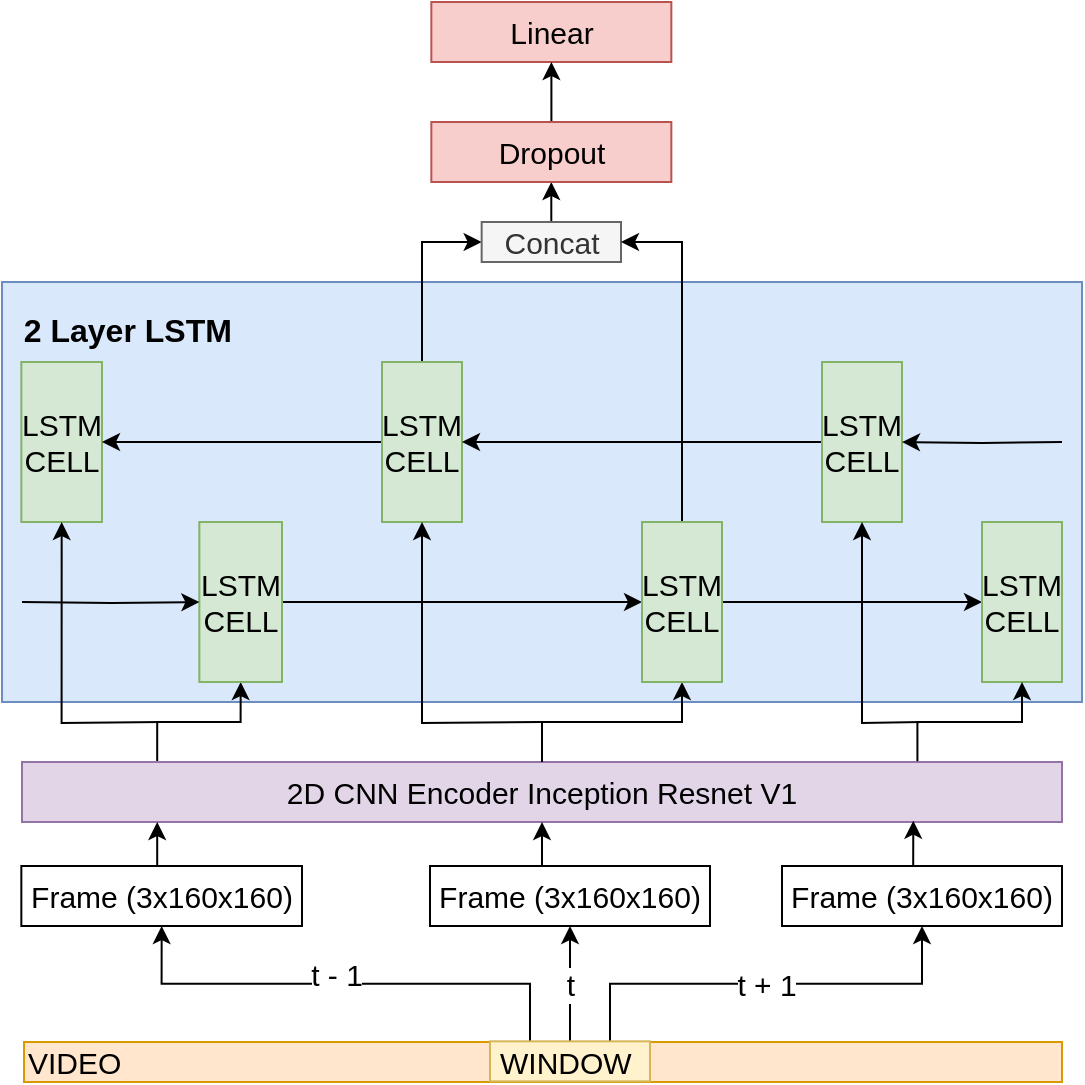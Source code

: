 <mxfile version="12.6.2" type="device"><diagram id="kFkTJWzV-NSt1Fxby4Gg" name="Page-1"><mxGraphModel dx="988" dy="631" grid="1" gridSize="10" guides="1" tooltips="1" connect="1" arrows="1" fold="1" page="1" pageScale="1" pageWidth="850" pageHeight="1100" math="0" shadow="0"><root><mxCell id="0"/><mxCell id="1" parent="0"/><mxCell id="_RKcm5ElNQOQAwjPBPU3-63" value="&lt;h1&gt;&lt;b style=&quot;font-size: 12px&quot;&gt;&lt;font style=&quot;font-size: 16px&quot;&gt;&lt;br&gt;&lt;/font&gt;&lt;/b&gt;&lt;/h1&gt;&lt;h1&gt;&lt;b style=&quot;font-size: 12px&quot;&gt;&lt;font style=&quot;font-size: 16px&quot;&gt;&amp;nbsp; 2 Layer LSTM&lt;/font&gt;&lt;/b&gt;&lt;br&gt;&lt;/h1&gt;&lt;div&gt;&lt;b style=&quot;font-size: 12px&quot;&gt;&lt;font style=&quot;font-size: 16px&quot;&gt;&lt;br&gt;&lt;/font&gt;&lt;/b&gt;&lt;/div&gt;&lt;div&gt;&lt;b style=&quot;font-size: 12px&quot;&gt;&lt;font style=&quot;font-size: 16px&quot;&gt;&lt;br&gt;&lt;/font&gt;&lt;/b&gt;&lt;/div&gt;&lt;div&gt;&lt;b style=&quot;font-size: 12px&quot;&gt;&lt;font style=&quot;font-size: 16px&quot;&gt;&lt;br&gt;&lt;/font&gt;&lt;/b&gt;&lt;/div&gt;&lt;div&gt;&lt;b style=&quot;font-size: 12px&quot;&gt;&lt;font style=&quot;font-size: 16px&quot;&gt;&lt;br&gt;&lt;/font&gt;&lt;/b&gt;&lt;/div&gt;&lt;div&gt;&lt;b style=&quot;font-size: 12px&quot;&gt;&lt;font style=&quot;font-size: 16px&quot;&gt;&lt;br&gt;&lt;/font&gt;&lt;/b&gt;&lt;/div&gt;&lt;div&gt;&lt;b style=&quot;font-size: 12px&quot;&gt;&lt;font style=&quot;font-size: 16px&quot;&gt;&lt;br&gt;&lt;/font&gt;&lt;/b&gt;&lt;/div&gt;&lt;div&gt;&lt;b style=&quot;font-size: 12px&quot;&gt;&lt;font style=&quot;font-size: 16px&quot;&gt;&lt;br&gt;&lt;/font&gt;&lt;/b&gt;&lt;/div&gt;&lt;div&gt;&lt;b style=&quot;font-size: 12px&quot;&gt;&lt;font style=&quot;font-size: 16px&quot;&gt;&lt;br&gt;&lt;/font&gt;&lt;/b&gt;&lt;/div&gt;&lt;div&gt;&lt;b style=&quot;font-size: 12px&quot;&gt;&lt;font style=&quot;font-size: 16px&quot;&gt;&lt;br&gt;&lt;/font&gt;&lt;/b&gt;&lt;/div&gt;&lt;div&gt;&lt;b style=&quot;font-size: 12px&quot;&gt;&lt;font style=&quot;font-size: 16px&quot;&gt;&lt;br&gt;&lt;/font&gt;&lt;/b&gt;&lt;/div&gt;&lt;div&gt;&lt;b style=&quot;font-size: 12px&quot;&gt;&lt;font style=&quot;font-size: 16px&quot;&gt;&lt;br&gt;&lt;/font&gt;&lt;/b&gt;&lt;/div&gt;" style="rounded=0;whiteSpace=wrap;html=1;fontSize=12;fillColor=#dae8fc;strokeColor=#6c8ebf;align=left;" parent="1" vertex="1"><mxGeometry x="150" y="680" width="540" height="210" as="geometry"/></mxCell><mxCell id="wErY14mIC9FJ_7ddgnWq-17" value="" style="edgeStyle=orthogonalEdgeStyle;rounded=0;orthogonalLoop=1;jettySize=auto;html=1;exitX=0.13;exitY=0.01;exitDx=0;exitDy=0;entryX=0.5;entryY=1;entryDx=0;entryDy=0;endSize=6;verticalAlign=middle;fontSize=12;exitPerimeter=0;" parent="1" source="wErY14mIC9FJ_7ddgnWq-2" target="5XWZL8sE1FQSnF04Pm9t-5" edge="1"><mxGeometry relative="1" as="geometry"><mxPoint x="232.67" y="932" as="sourcePoint"/><mxPoint x="232.337" y="902.333" as="targetPoint"/></mxGeometry></mxCell><mxCell id="wErY14mIC9FJ_7ddgnWq-2" value="2D CNN Encoder Inception Resnet V1" style="rounded=0;whiteSpace=wrap;html=1;fillColor=#e1d5e7;strokeColor=#9673a6;imageAspect=1;fontSize=15;" parent="1" vertex="1"><mxGeometry x="160" y="920" width="520" height="30" as="geometry"/></mxCell><mxCell id="5XWZL8sE1FQSnF04Pm9t-20" style="edgeStyle=orthogonalEdgeStyle;rounded=0;orthogonalLoop=1;jettySize=auto;html=1;exitX=0.5;exitY=0;exitDx=0;exitDy=0;entryX=0.13;entryY=1;entryDx=0;entryDy=0;entryPerimeter=0;" parent="1" source="wErY14mIC9FJ_7ddgnWq-3" target="wErY14mIC9FJ_7ddgnWq-2" edge="1"><mxGeometry relative="1" as="geometry"/></mxCell><mxCell id="wErY14mIC9FJ_7ddgnWq-3" value="Frame (3x160x160)" style="rounded=0;whiteSpace=wrap;html=1;fontSize=15;" parent="1" vertex="1"><mxGeometry x="159.67" y="972" width="140.33" height="30" as="geometry"/></mxCell><mxCell id="_RKcm5ElNQOQAwjPBPU3-4" value="" style="edgeStyle=orthogonalEdgeStyle;rounded=0;orthogonalLoop=1;jettySize=auto;html=1;exitX=0.5;exitY=0;exitDx=0;exitDy=0;entryX=0.5;entryY=1;entryDx=0;entryDy=0;endSize=6;verticalAlign=middle;fontSize=12;" parent="1" source="wErY14mIC9FJ_7ddgnWq-2" target="5XWZL8sE1FQSnF04Pm9t-9" edge="1"><mxGeometry relative="1" as="geometry"><mxPoint x="432.67" y="932" as="sourcePoint"/><mxPoint x="433" y="902" as="targetPoint"/></mxGeometry></mxCell><mxCell id="5XWZL8sE1FQSnF04Pm9t-19" style="edgeStyle=orthogonalEdgeStyle;rounded=0;orthogonalLoop=1;jettySize=auto;html=1;exitX=0.5;exitY=0;exitDx=0;exitDy=0;entryX=0.5;entryY=1;entryDx=0;entryDy=0;" parent="1" source="_RKcm5ElNQOQAwjPBPU3-7" target="wErY14mIC9FJ_7ddgnWq-2" edge="1"><mxGeometry relative="1" as="geometry"/></mxCell><mxCell id="_RKcm5ElNQOQAwjPBPU3-7" value="Frame (3x160x160)" style="rounded=0;whiteSpace=wrap;html=1;fontSize=15;" parent="1" vertex="1"><mxGeometry x="364" y="972" width="140" height="30" as="geometry"/></mxCell><mxCell id="_RKcm5ElNQOQAwjPBPU3-9" value="&lt;span style=&quot;font-size: 12px&quot;&gt;256x17x17&lt;/span&gt;" style="edgeStyle=orthogonalEdgeStyle;rounded=0;orthogonalLoop=1;jettySize=auto;html=1;exitX=0.5;exitY=0;exitDx=0;exitDy=0;entryX=0.5;entryY=1;entryDx=0;entryDy=0;" parent="1" edge="1"><mxGeometry relative="1" as="geometry"><mxPoint x="433" y="842" as="targetPoint"/></mxGeometry></mxCell><mxCell id="5XWZL8sE1FQSnF04Pm9t-18" style="edgeStyle=orthogonalEdgeStyle;rounded=0;orthogonalLoop=1;jettySize=auto;html=1;exitX=0.5;exitY=0;exitDx=0;exitDy=0;entryX=0.857;entryY=0.978;entryDx=0;entryDy=0;entryPerimeter=0;" parent="1" source="_RKcm5ElNQOQAwjPBPU3-14" target="wErY14mIC9FJ_7ddgnWq-2" edge="1"><mxGeometry relative="1" as="geometry"/></mxCell><mxCell id="_RKcm5ElNQOQAwjPBPU3-14" value="Frame (3x160x160)" style="rounded=0;whiteSpace=wrap;html=1;fontSize=15;" parent="1" vertex="1"><mxGeometry x="540" y="972" width="140" height="30" as="geometry"/></mxCell><mxCell id="_RKcm5ElNQOQAwjPBPU3-18" value="256x17x17" style="edgeStyle=orthogonalEdgeStyle;rounded=0;orthogonalLoop=1;jettySize=auto;html=1;exitX=0.5;exitY=0;exitDx=0;exitDy=0;entryX=0.5;entryY=1;entryDx=0;entryDy=0;endSize=6;verticalAlign=middle;fontSize=12;" parent="1" edge="1"><mxGeometry relative="1" as="geometry"><mxPoint x="709.667" y="580.333" as="targetPoint"/></mxGeometry></mxCell><mxCell id="_RKcm5ElNQOQAwjPBPU3-20" value="" style="edgeStyle=orthogonalEdgeStyle;rounded=0;orthogonalLoop=1;jettySize=auto;html=1;exitX=0.5;exitY=0;exitDx=0;exitDy=0;entryX=0.5;entryY=1;entryDx=0;entryDy=0;" parent="1" edge="1"><mxGeometry relative="1" as="geometry"><mxPoint x="709.667" y="640.333" as="targetPoint"/></mxGeometry></mxCell><mxCell id="_RKcm5ElNQOQAwjPBPU3-23" value="&lt;span style=&quot;font-size: 12px&quot;&gt;256x17x17&lt;/span&gt;" style="edgeStyle=orthogonalEdgeStyle;rounded=0;orthogonalLoop=1;jettySize=auto;html=1;exitX=0.5;exitY=0;exitDx=0;exitDy=0;entryX=0.5;entryY=1;entryDx=0;entryDy=0;" parent="1" edge="1"><mxGeometry relative="1" as="geometry"><mxPoint x="709.667" y="520.333" as="targetPoint"/></mxGeometry></mxCell><mxCell id="_RKcm5ElNQOQAwjPBPU3-54" value="VIDEO" style="rounded=0;whiteSpace=wrap;html=1;fontSize=15;align=left;fillColor=#ffe6cc;strokeColor=#d79b00;" parent="1" vertex="1"><mxGeometry x="161" y="1060" width="519" height="20" as="geometry"/></mxCell><mxCell id="_RKcm5ElNQOQAwjPBPU3-59" style="edgeStyle=orthogonalEdgeStyle;rounded=0;orthogonalLoop=1;jettySize=auto;html=1;exitX=0.25;exitY=0;exitDx=0;exitDy=0;entryX=0.5;entryY=1;entryDx=0;entryDy=0;fontSize=12;" parent="1" source="_RKcm5ElNQOQAwjPBPU3-56" target="wErY14mIC9FJ_7ddgnWq-3" edge="1"><mxGeometry relative="1" as="geometry"/></mxCell><mxCell id="_RKcm5ElNQOQAwjPBPU3-62" value="t - 1" style="text;html=1;align=center;verticalAlign=middle;resizable=0;points=[];labelBackgroundColor=#ffffff;fontSize=15;" parent="_RKcm5ElNQOQAwjPBPU3-59" vertex="1" connectable="0"><mxGeometry x="0.043" y="-5" relative="1" as="geometry"><mxPoint as="offset"/></mxGeometry></mxCell><mxCell id="_RKcm5ElNQOQAwjPBPU3-60" value="t" style="edgeStyle=orthogonalEdgeStyle;rounded=0;orthogonalLoop=1;jettySize=auto;html=1;exitX=0.5;exitY=0;exitDx=0;exitDy=0;entryX=0.5;entryY=1;entryDx=0;entryDy=0;fontSize=15;" parent="1" source="_RKcm5ElNQOQAwjPBPU3-56" target="_RKcm5ElNQOQAwjPBPU3-7" edge="1"><mxGeometry relative="1" as="geometry"/></mxCell><mxCell id="_RKcm5ElNQOQAwjPBPU3-61" value="t + 1" style="edgeStyle=orthogonalEdgeStyle;rounded=0;orthogonalLoop=1;jettySize=auto;html=1;exitX=0.75;exitY=0;exitDx=0;exitDy=0;entryX=0.5;entryY=1;entryDx=0;entryDy=0;fontSize=15;" parent="1" source="_RKcm5ElNQOQAwjPBPU3-56" target="_RKcm5ElNQOQAwjPBPU3-14" edge="1"><mxGeometry relative="1" as="geometry"/></mxCell><mxCell id="_RKcm5ElNQOQAwjPBPU3-56" value="WINDOW&amp;nbsp;" style="rounded=0;whiteSpace=wrap;html=1;fontSize=15;fillColor=#fff2cc;strokeColor=#d6b656;" parent="1" vertex="1"><mxGeometry x="394" y="1059.67" width="80" height="20" as="geometry"/></mxCell><mxCell id="5XWZL8sE1FQSnF04Pm9t-11" style="edgeStyle=orthogonalEdgeStyle;rounded=0;orthogonalLoop=1;jettySize=auto;html=1;exitX=1;exitY=0.5;exitDx=0;exitDy=0;entryX=0;entryY=0.5;entryDx=0;entryDy=0;" parent="1" source="5XWZL8sE1FQSnF04Pm9t-5" target="5XWZL8sE1FQSnF04Pm9t-9" edge="1"><mxGeometry relative="1" as="geometry"/></mxCell><mxCell id="5XWZL8sE1FQSnF04Pm9t-5" value="&lt;font style=&quot;font-size: 15px;&quot;&gt;LSTM&lt;/font&gt;&lt;br style=&quot;font-size: 15px;&quot;&gt;&lt;font style=&quot;font-size: 15px;&quot;&gt;CELL&lt;/font&gt;" style="rounded=0;whiteSpace=wrap;html=1;fillColor=#d5e8d4;strokeColor=#82b366;fontSize=15;" parent="1" vertex="1"><mxGeometry x="248.67" y="800" width="41.33" height="80" as="geometry"/></mxCell><mxCell id="5XWZL8sE1FQSnF04Pm9t-12" style="edgeStyle=orthogonalEdgeStyle;rounded=0;orthogonalLoop=1;jettySize=auto;html=1;exitX=1;exitY=0.5;exitDx=0;exitDy=0;entryX=0;entryY=0.5;entryDx=0;entryDy=0;" parent="1" source="5XWZL8sE1FQSnF04Pm9t-9" target="5XWZL8sE1FQSnF04Pm9t-10" edge="1"><mxGeometry relative="1" as="geometry"/></mxCell><mxCell id="5XWZL8sE1FQSnF04Pm9t-10" value="&lt;font style=&quot;white-space: normal; font-size: 15px;&quot;&gt;LSTM&lt;/font&gt;&lt;br style=&quot;white-space: normal; font-size: 15px;&quot;&gt;&lt;font style=&quot;white-space: normal; font-size: 15px;&quot;&gt;CELL&lt;/font&gt;" style="rounded=0;whiteSpace=wrap;html=1;fillColor=#d5e8d4;strokeColor=#82b366;fontSize=15;" parent="1" vertex="1"><mxGeometry x="640" y="800" width="40" height="80" as="geometry"/></mxCell><mxCell id="5XWZL8sE1FQSnF04Pm9t-27" value="&lt;font style=&quot;white-space: normal; font-size: 15px;&quot;&gt;LSTM&lt;/font&gt;&lt;br style=&quot;white-space: normal; font-size: 15px;&quot;&gt;&lt;font style=&quot;white-space: normal; font-size: 15px;&quot;&gt;CELL&lt;/font&gt;" style="rounded=0;whiteSpace=wrap;html=1;fillColor=#d5e8d4;strokeColor=#82b366;fontSize=15;" parent="1" vertex="1"><mxGeometry x="159.67" y="720" width="40.33" height="80" as="geometry"/></mxCell><mxCell id="5XWZL8sE1FQSnF04Pm9t-36" value="" style="edgeStyle=orthogonalEdgeStyle;rounded=0;orthogonalLoop=1;jettySize=auto;html=1;exitX=0;exitY=0.5;exitDx=0;exitDy=0;entryX=1;entryY=0.5;entryDx=0;entryDy=0;" parent="1" source="5XWZL8sE1FQSnF04Pm9t-29" target="5XWZL8sE1FQSnF04Pm9t-27" edge="1"><mxGeometry relative="1" as="geometry"/></mxCell><mxCell id="5XWZL8sE1FQSnF04Pm9t-60" style="edgeStyle=orthogonalEdgeStyle;rounded=0;orthogonalLoop=1;jettySize=auto;html=1;exitX=0.5;exitY=0;exitDx=0;exitDy=0;entryX=0;entryY=0.5;entryDx=0;entryDy=0;labelBorderColor=none;spacing=2;perimeterSpacing=5;" parent="1" source="5XWZL8sE1FQSnF04Pm9t-29" target="5XWZL8sE1FQSnF04Pm9t-38" edge="1"><mxGeometry relative="1" as="geometry"/></mxCell><mxCell id="5XWZL8sE1FQSnF04Pm9t-29" value="&lt;font style=&quot;white-space: normal; font-size: 15px;&quot;&gt;LSTM&lt;/font&gt;&lt;br style=&quot;white-space: normal; font-size: 15px;&quot;&gt;&lt;font style=&quot;white-space: normal; font-size: 15px;&quot;&gt;CELL&lt;/font&gt;" style="rounded=0;whiteSpace=wrap;html=1;fillColor=#d5e8d4;strokeColor=#82b366;fontSize=15;" parent="1" vertex="1"><mxGeometry x="340" y="720" width="40" height="80" as="geometry"/></mxCell><mxCell id="5XWZL8sE1FQSnF04Pm9t-35" value="" style="edgeStyle=orthogonalEdgeStyle;rounded=0;orthogonalLoop=1;jettySize=auto;html=1;exitX=0;exitY=0.5;exitDx=0;exitDy=0;entryX=1;entryY=0.5;entryDx=0;entryDy=0;" parent="1" source="5XWZL8sE1FQSnF04Pm9t-30" target="5XWZL8sE1FQSnF04Pm9t-29" edge="1"><mxGeometry relative="1" as="geometry"/></mxCell><mxCell id="5XWZL8sE1FQSnF04Pm9t-30" value="&lt;font style=&quot;white-space: normal; font-size: 15px;&quot;&gt;LSTM&lt;/font&gt;&lt;br style=&quot;white-space: normal; font-size: 15px;&quot;&gt;&lt;font style=&quot;white-space: normal; font-size: 15px;&quot;&gt;CELL&lt;/font&gt;" style="rounded=0;whiteSpace=wrap;html=1;fillColor=#d5e8d4;strokeColor=#82b366;fontSize=15;" parent="1" vertex="1"><mxGeometry x="560" y="720" width="40" height="80" as="geometry"/></mxCell><mxCell id="5XWZL8sE1FQSnF04Pm9t-68" style="edgeStyle=orthogonalEdgeStyle;rounded=0;orthogonalLoop=1;jettySize=auto;html=1;fontSize=14;" parent="1" source="5XWZL8sE1FQSnF04Pm9t-38" target="5XWZL8sE1FQSnF04Pm9t-67" edge="1"><mxGeometry relative="1" as="geometry"/></mxCell><mxCell id="5XWZL8sE1FQSnF04Pm9t-38" value="Concat" style="rounded=0;whiteSpace=wrap;html=1;fillColor=#f5f5f5;strokeColor=#666666;fontColor=#333333;fontSize=15;" parent="1" vertex="1"><mxGeometry x="389.83" y="650" width="69.67" height="20" as="geometry"/></mxCell><mxCell id="5XWZL8sE1FQSnF04Pm9t-74" style="edgeStyle=orthogonalEdgeStyle;rounded=0;orthogonalLoop=1;jettySize=auto;html=1;exitX=0.5;exitY=0;exitDx=0;exitDy=0;entryX=1;entryY=0.5;entryDx=0;entryDy=0;fontSize=14;" parent="1" source="5XWZL8sE1FQSnF04Pm9t-9" target="5XWZL8sE1FQSnF04Pm9t-38" edge="1"><mxGeometry relative="1" as="geometry"/></mxCell><mxCell id="5XWZL8sE1FQSnF04Pm9t-9" value="&lt;font style=&quot;white-space: normal; font-size: 15px;&quot;&gt;LSTM&lt;/font&gt;&lt;br style=&quot;white-space: normal; font-size: 15px;&quot;&gt;&lt;font style=&quot;white-space: normal; font-size: 15px;&quot;&gt;CELL&lt;/font&gt;" style="rounded=0;whiteSpace=wrap;html=1;fillColor=#d5e8d4;strokeColor=#82b366;fontSize=15;" parent="1" vertex="1"><mxGeometry x="470" y="800" width="40" height="80" as="geometry"/></mxCell><mxCell id="5XWZL8sE1FQSnF04Pm9t-57" style="edgeStyle=orthogonalEdgeStyle;rounded=0;orthogonalLoop=1;jettySize=auto;html=1;entryX=0;entryY=0.5;entryDx=0;entryDy=0;" parent="1" target="5XWZL8sE1FQSnF04Pm9t-5" edge="1"><mxGeometry relative="1" as="geometry"><mxPoint x="160" y="840" as="sourcePoint"/><mxPoint x="469.84" y="850" as="targetPoint"/></mxGeometry></mxCell><mxCell id="5XWZL8sE1FQSnF04Pm9t-58" value="" style="edgeStyle=orthogonalEdgeStyle;rounded=0;orthogonalLoop=1;jettySize=auto;html=1;entryX=1;entryY=0.5;entryDx=0;entryDy=0;" parent="1" target="5XWZL8sE1FQSnF04Pm9t-30" edge="1"><mxGeometry relative="1" as="geometry"><mxPoint x="680" y="760" as="sourcePoint"/><mxPoint x="258.67" y="850" as="targetPoint"/></mxGeometry></mxCell><mxCell id="5XWZL8sE1FQSnF04Pm9t-64" value="Linear" style="rounded=0;whiteSpace=wrap;html=1;fillColor=#f8cecc;strokeColor=#b85450;fontSize=15;" parent="1" vertex="1"><mxGeometry x="364.67" y="540" width="120" height="30" as="geometry"/></mxCell><mxCell id="5XWZL8sE1FQSnF04Pm9t-69" style="edgeStyle=orthogonalEdgeStyle;rounded=0;orthogonalLoop=1;jettySize=auto;html=1;fontSize=14;" parent="1" source="5XWZL8sE1FQSnF04Pm9t-67" target="5XWZL8sE1FQSnF04Pm9t-64" edge="1"><mxGeometry relative="1" as="geometry"/></mxCell><mxCell id="5XWZL8sE1FQSnF04Pm9t-67" value="Dropout" style="rounded=0;whiteSpace=wrap;html=1;fillColor=#f8cecc;strokeColor=#b85450;fontSize=15;" parent="1" vertex="1"><mxGeometry x="364.67" y="600" width="120" height="30" as="geometry"/></mxCell><mxCell id="5XWZL8sE1FQSnF04Pm9t-70" value="" style="edgeStyle=orthogonalEdgeStyle;rounded=0;orthogonalLoop=1;jettySize=auto;html=1;exitX=0.861;exitY=-0.011;exitDx=0;exitDy=0;entryX=0.5;entryY=1;entryDx=0;entryDy=0;endSize=6;verticalAlign=middle;fontSize=12;exitPerimeter=0;" parent="1" source="wErY14mIC9FJ_7ddgnWq-2" target="5XWZL8sE1FQSnF04Pm9t-10" edge="1"><mxGeometry relative="1" as="geometry"><mxPoint x="237.6" y="930.3" as="sourcePoint"/><mxPoint x="274.17" y="890" as="targetPoint"/></mxGeometry></mxCell><mxCell id="5XWZL8sE1FQSnF04Pm9t-71" value="" style="edgeStyle=orthogonalEdgeStyle;rounded=0;orthogonalLoop=1;jettySize=auto;html=1;entryX=0.5;entryY=1;entryDx=0;entryDy=0;endSize=6;verticalAlign=middle;fontSize=12;" parent="1" target="5XWZL8sE1FQSnF04Pm9t-30" edge="1"><mxGeometry relative="1" as="geometry"><mxPoint x="610" y="900" as="sourcePoint"/><mxPoint x="675.0" y="890" as="targetPoint"/></mxGeometry></mxCell><mxCell id="5XWZL8sE1FQSnF04Pm9t-72" value="" style="edgeStyle=orthogonalEdgeStyle;rounded=0;orthogonalLoop=1;jettySize=auto;html=1;entryX=0.5;entryY=1;entryDx=0;entryDy=0;endSize=6;verticalAlign=middle;fontSize=12;" parent="1" target="5XWZL8sE1FQSnF04Pm9t-29" edge="1"><mxGeometry relative="1" as="geometry"><mxPoint x="420" y="900" as="sourcePoint"/><mxPoint x="484.84" y="890" as="targetPoint"/></mxGeometry></mxCell><mxCell id="5XWZL8sE1FQSnF04Pm9t-73" value="" style="edgeStyle=orthogonalEdgeStyle;rounded=0;orthogonalLoop=1;jettySize=auto;html=1;entryX=0.5;entryY=1;entryDx=0;entryDy=0;endSize=6;verticalAlign=middle;fontSize=12;" parent="1" target="5XWZL8sE1FQSnF04Pm9t-27" edge="1"><mxGeometry relative="1" as="geometry"><mxPoint x="230" y="900" as="sourcePoint"/><mxPoint x="274.17" y="890" as="targetPoint"/></mxGeometry></mxCell></root></mxGraphModel></diagram></mxfile>